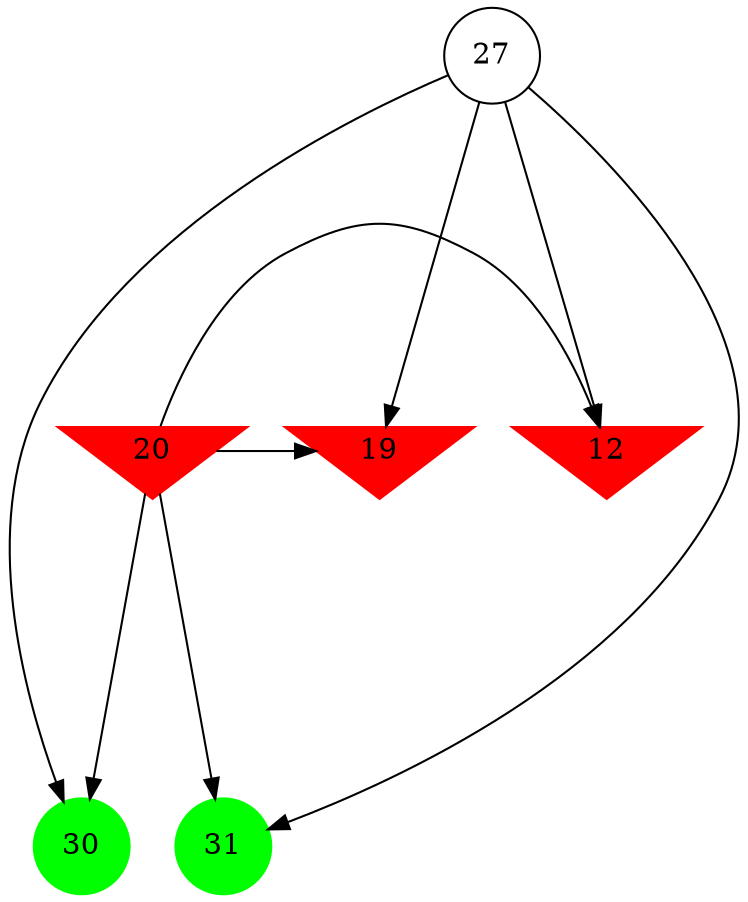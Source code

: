 digraph brain {
	ranksep=2.0;
	12 [shape=invtriangle,style=filled,color=red];
	19 [shape=invtriangle,style=filled,color=red];
	20 [shape=invtriangle,style=filled,color=red];
	27 [shape=circle,color=black];
	30 [shape=circle,style=filled,color=green];
	31 [shape=circle,style=filled,color=green];
	27	->	31;
	27	->	12;
	27	->	19;
	27	->	30;
	20	->	31;
	20	->	12;
	20	->	19;
	20	->	30;
	{ rank=same; 12; 19; 20; }
	{ rank=same; 27; }
	{ rank=same; 30; 31; }
}
